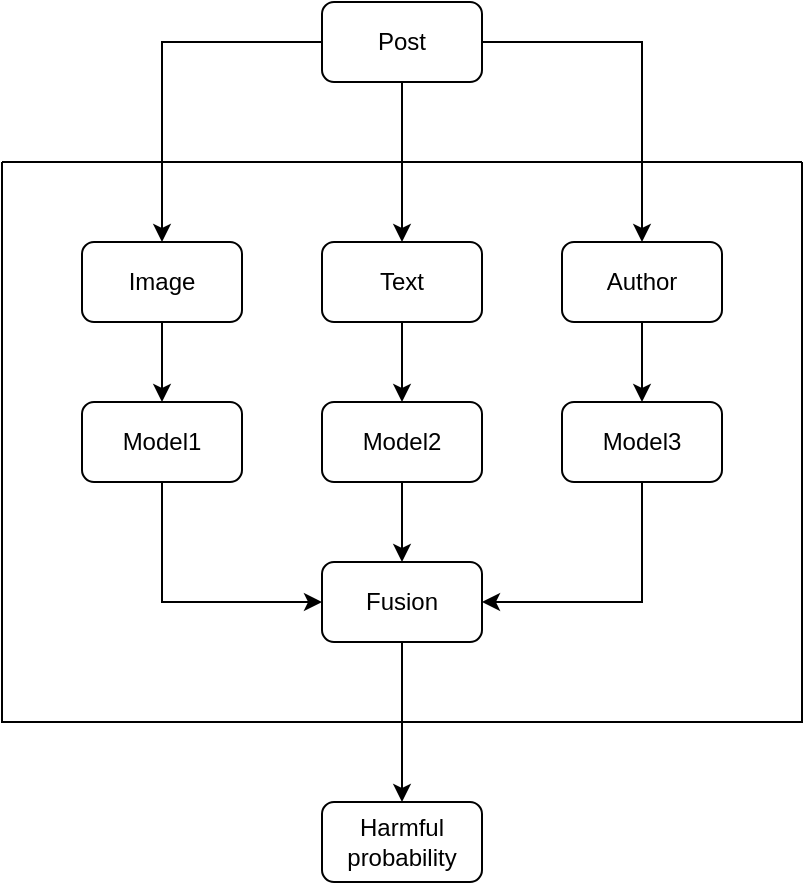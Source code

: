 <mxfile version="28.2.0">
  <diagram name="Page-1" id="YDHhIk46RyTXh9LSPzu3">
    <mxGraphModel dx="976" dy="565" grid="1" gridSize="10" guides="1" tooltips="1" connect="1" arrows="1" fold="1" page="1" pageScale="1" pageWidth="850" pageHeight="1100" math="0" shadow="0">
      <root>
        <mxCell id="0" />
        <mxCell id="1" parent="0" />
        <mxCell id="s42ONqCnvufCmdt6-LnY-12" style="edgeStyle=orthogonalEdgeStyle;rounded=0;orthogonalLoop=1;jettySize=auto;html=1;exitX=0;exitY=0.5;exitDx=0;exitDy=0;entryX=0.5;entryY=0;entryDx=0;entryDy=0;" parent="1" source="s42ONqCnvufCmdt6-LnY-1" target="s42ONqCnvufCmdt6-LnY-2" edge="1">
          <mxGeometry relative="1" as="geometry" />
        </mxCell>
        <mxCell id="s42ONqCnvufCmdt6-LnY-13" style="edgeStyle=orthogonalEdgeStyle;rounded=0;orthogonalLoop=1;jettySize=auto;html=1;exitX=1;exitY=0.5;exitDx=0;exitDy=0;" parent="1" source="s42ONqCnvufCmdt6-LnY-1" target="s42ONqCnvufCmdt6-LnY-4" edge="1">
          <mxGeometry relative="1" as="geometry" />
        </mxCell>
        <mxCell id="s42ONqCnvufCmdt6-LnY-14" style="edgeStyle=orthogonalEdgeStyle;rounded=0;orthogonalLoop=1;jettySize=auto;html=1;exitX=0.5;exitY=1;exitDx=0;exitDy=0;" parent="1" source="s42ONqCnvufCmdt6-LnY-1" target="s42ONqCnvufCmdt6-LnY-3" edge="1">
          <mxGeometry relative="1" as="geometry" />
        </mxCell>
        <mxCell id="s42ONqCnvufCmdt6-LnY-1" value="Post" style="rounded=1;whiteSpace=wrap;html=1;" parent="1" vertex="1">
          <mxGeometry x="200" y="80" width="80" height="40" as="geometry" />
        </mxCell>
        <mxCell id="s42ONqCnvufCmdt6-LnY-5" value="" style="swimlane;startSize=0;" parent="1" vertex="1">
          <mxGeometry x="40" y="160" width="400" height="280" as="geometry" />
        </mxCell>
        <mxCell id="s42ONqCnvufCmdt6-LnY-19" style="edgeStyle=orthogonalEdgeStyle;rounded=0;orthogonalLoop=1;jettySize=auto;html=1;exitX=0.5;exitY=1;exitDx=0;exitDy=0;entryX=0;entryY=0.5;entryDx=0;entryDy=0;" parent="s42ONqCnvufCmdt6-LnY-5" source="s42ONqCnvufCmdt6-LnY-6" target="s42ONqCnvufCmdt6-LnY-10" edge="1">
          <mxGeometry relative="1" as="geometry" />
        </mxCell>
        <mxCell id="s42ONqCnvufCmdt6-LnY-6" value="Model1" style="rounded=1;whiteSpace=wrap;html=1;" parent="s42ONqCnvufCmdt6-LnY-5" vertex="1">
          <mxGeometry x="40" y="120" width="80" height="40" as="geometry" />
        </mxCell>
        <mxCell id="s42ONqCnvufCmdt6-LnY-18" style="edgeStyle=orthogonalEdgeStyle;rounded=0;orthogonalLoop=1;jettySize=auto;html=1;exitX=0.5;exitY=1;exitDx=0;exitDy=0;entryX=0.5;entryY=0;entryDx=0;entryDy=0;" parent="s42ONqCnvufCmdt6-LnY-5" source="s42ONqCnvufCmdt6-LnY-7" target="s42ONqCnvufCmdt6-LnY-10" edge="1">
          <mxGeometry relative="1" as="geometry" />
        </mxCell>
        <mxCell id="s42ONqCnvufCmdt6-LnY-7" value="Model2" style="rounded=1;whiteSpace=wrap;html=1;" parent="s42ONqCnvufCmdt6-LnY-5" vertex="1">
          <mxGeometry x="160" y="120" width="80" height="40" as="geometry" />
        </mxCell>
        <mxCell id="s42ONqCnvufCmdt6-LnY-21" style="edgeStyle=orthogonalEdgeStyle;rounded=0;orthogonalLoop=1;jettySize=auto;html=1;exitX=0.5;exitY=1;exitDx=0;exitDy=0;entryX=1;entryY=0.5;entryDx=0;entryDy=0;" parent="s42ONqCnvufCmdt6-LnY-5" source="s42ONqCnvufCmdt6-LnY-8" target="s42ONqCnvufCmdt6-LnY-10" edge="1">
          <mxGeometry relative="1" as="geometry" />
        </mxCell>
        <mxCell id="s42ONqCnvufCmdt6-LnY-8" value="Model3" style="rounded=1;whiteSpace=wrap;html=1;" parent="s42ONqCnvufCmdt6-LnY-5" vertex="1">
          <mxGeometry x="280" y="120" width="80" height="40" as="geometry" />
        </mxCell>
        <mxCell id="s42ONqCnvufCmdt6-LnY-10" value="Fusion" style="rounded=1;whiteSpace=wrap;html=1;" parent="s42ONqCnvufCmdt6-LnY-5" vertex="1">
          <mxGeometry x="160" y="200" width="80" height="40" as="geometry" />
        </mxCell>
        <mxCell id="s42ONqCnvufCmdt6-LnY-2" value="Image" style="rounded=1;whiteSpace=wrap;html=1;" parent="s42ONqCnvufCmdt6-LnY-5" vertex="1">
          <mxGeometry x="40" y="40" width="80" height="40" as="geometry" />
        </mxCell>
        <mxCell id="s42ONqCnvufCmdt6-LnY-15" style="edgeStyle=orthogonalEdgeStyle;rounded=0;orthogonalLoop=1;jettySize=auto;html=1;exitX=0.5;exitY=1;exitDx=0;exitDy=0;entryX=0.5;entryY=0;entryDx=0;entryDy=0;" parent="s42ONqCnvufCmdt6-LnY-5" source="s42ONqCnvufCmdt6-LnY-2" target="s42ONqCnvufCmdt6-LnY-6" edge="1">
          <mxGeometry relative="1" as="geometry" />
        </mxCell>
        <mxCell id="s42ONqCnvufCmdt6-LnY-3" value="Text" style="rounded=1;whiteSpace=wrap;html=1;" parent="s42ONqCnvufCmdt6-LnY-5" vertex="1">
          <mxGeometry x="160" y="40" width="80" height="40" as="geometry" />
        </mxCell>
        <mxCell id="s42ONqCnvufCmdt6-LnY-16" style="edgeStyle=orthogonalEdgeStyle;rounded=0;orthogonalLoop=1;jettySize=auto;html=1;exitX=0.5;exitY=1;exitDx=0;exitDy=0;entryX=0.5;entryY=0;entryDx=0;entryDy=0;" parent="s42ONqCnvufCmdt6-LnY-5" source="s42ONqCnvufCmdt6-LnY-3" target="s42ONqCnvufCmdt6-LnY-7" edge="1">
          <mxGeometry relative="1" as="geometry" />
        </mxCell>
        <mxCell id="s42ONqCnvufCmdt6-LnY-4" value="Author" style="rounded=1;whiteSpace=wrap;html=1;" parent="s42ONqCnvufCmdt6-LnY-5" vertex="1">
          <mxGeometry x="280" y="40" width="80" height="40" as="geometry" />
        </mxCell>
        <mxCell id="s42ONqCnvufCmdt6-LnY-17" style="edgeStyle=orthogonalEdgeStyle;rounded=0;orthogonalLoop=1;jettySize=auto;html=1;exitX=0.5;exitY=1;exitDx=0;exitDy=0;entryX=0.5;entryY=0;entryDx=0;entryDy=0;" parent="s42ONqCnvufCmdt6-LnY-5" source="s42ONqCnvufCmdt6-LnY-4" target="s42ONqCnvufCmdt6-LnY-8" edge="1">
          <mxGeometry relative="1" as="geometry" />
        </mxCell>
        <mxCell id="s42ONqCnvufCmdt6-LnY-11" value="Harmful probability" style="rounded=1;whiteSpace=wrap;html=1;" parent="1" vertex="1">
          <mxGeometry x="200" y="480" width="80" height="40" as="geometry" />
        </mxCell>
        <mxCell id="s42ONqCnvufCmdt6-LnY-22" style="edgeStyle=orthogonalEdgeStyle;rounded=0;orthogonalLoop=1;jettySize=auto;html=1;exitX=0.5;exitY=1;exitDx=0;exitDy=0;" parent="1" source="s42ONqCnvufCmdt6-LnY-10" target="s42ONqCnvufCmdt6-LnY-11" edge="1">
          <mxGeometry relative="1" as="geometry" />
        </mxCell>
      </root>
    </mxGraphModel>
  </diagram>
</mxfile>
